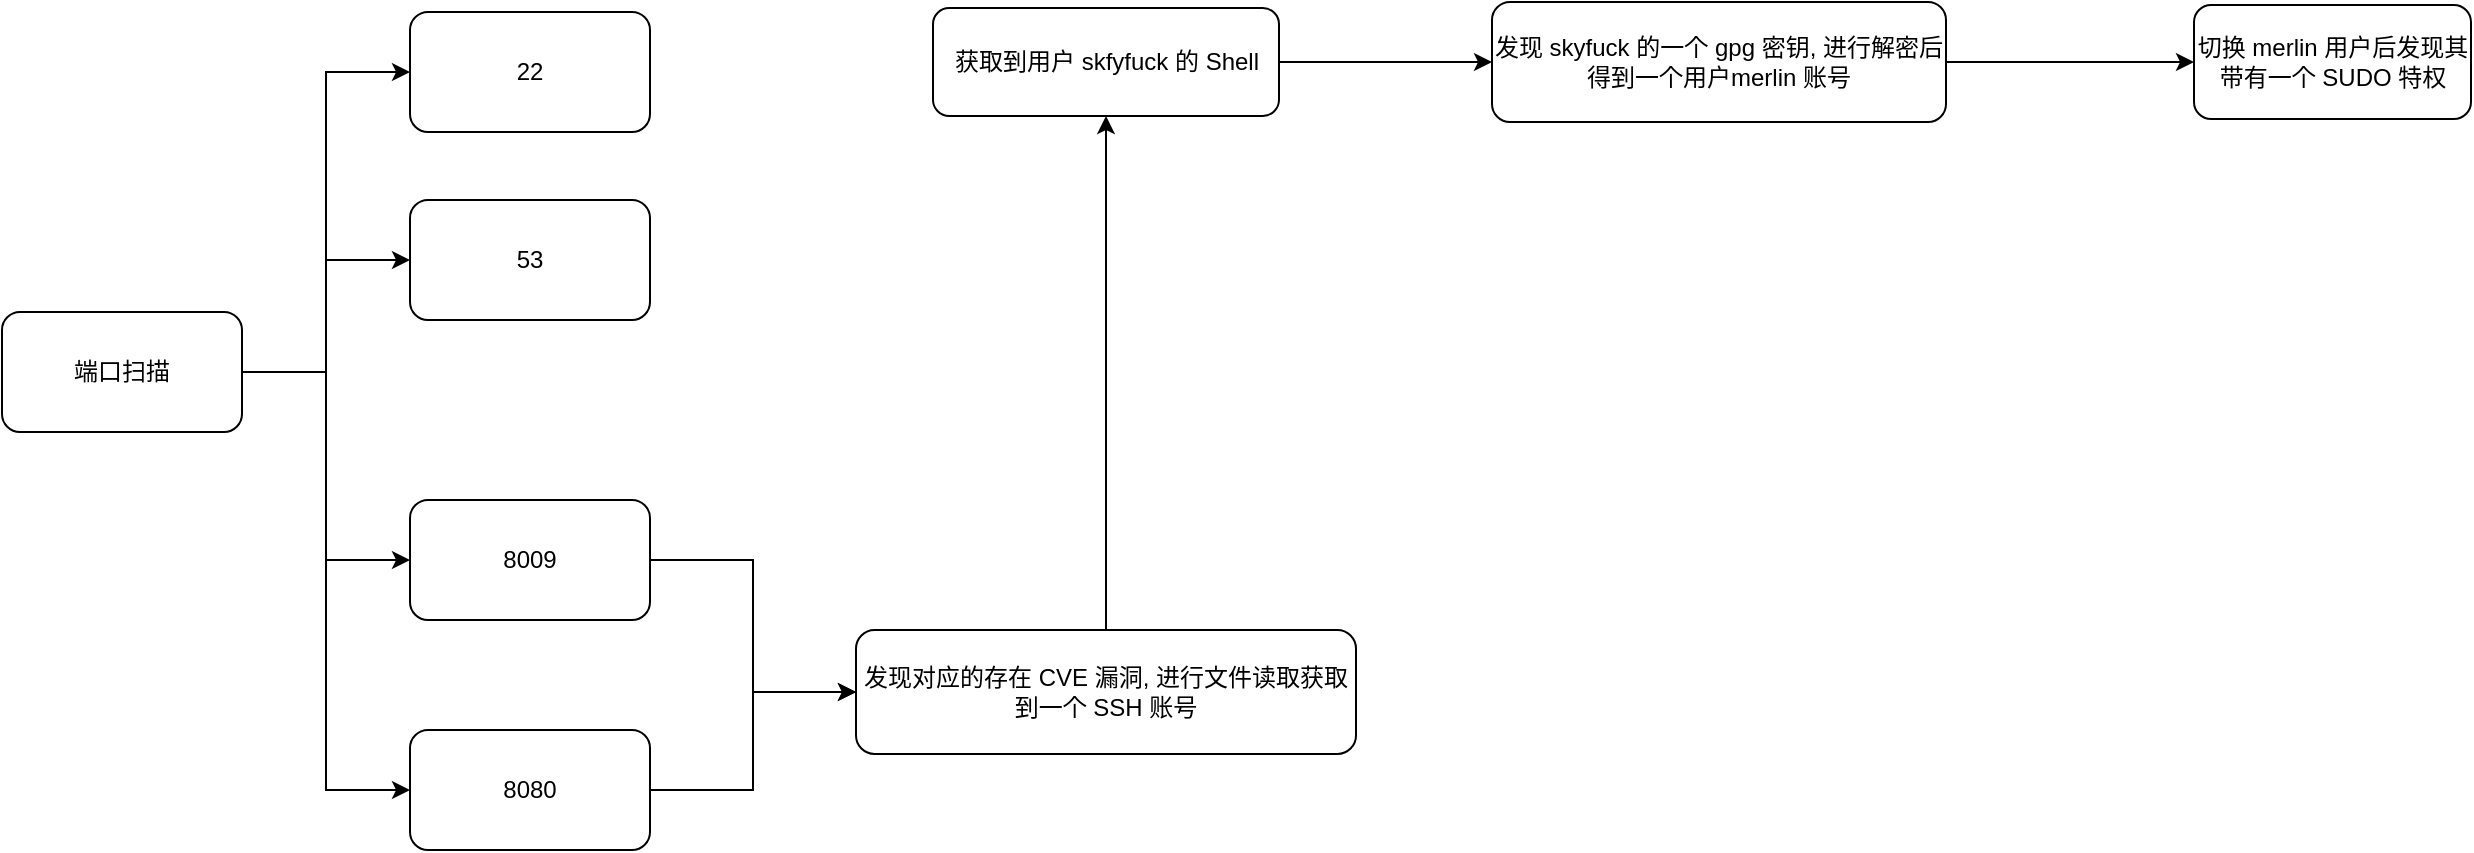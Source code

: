 <mxfile version="22.0.4" type="github">
  <diagram name="第 1 页" id="CreVXN9JBgpyCF2IQ7um">
    <mxGraphModel dx="1050" dy="581" grid="0" gridSize="10" guides="1" tooltips="1" connect="1" arrows="1" fold="1" page="0" pageScale="1" pageWidth="827" pageHeight="1169" math="0" shadow="0">
      <root>
        <mxCell id="0" />
        <mxCell id="1" parent="0" />
        <mxCell id="f4y1EYZnGF_g5wHKRNfO-3" value="" style="edgeStyle=orthogonalEdgeStyle;rounded=0;orthogonalLoop=1;jettySize=auto;html=1;entryX=0;entryY=0.5;entryDx=0;entryDy=0;" edge="1" parent="1" source="f4y1EYZnGF_g5wHKRNfO-1" target="f4y1EYZnGF_g5wHKRNfO-2">
          <mxGeometry relative="1" as="geometry" />
        </mxCell>
        <mxCell id="f4y1EYZnGF_g5wHKRNfO-8" style="edgeStyle=orthogonalEdgeStyle;rounded=0;orthogonalLoop=1;jettySize=auto;html=1;" edge="1" parent="1" source="f4y1EYZnGF_g5wHKRNfO-1" target="f4y1EYZnGF_g5wHKRNfO-4">
          <mxGeometry relative="1" as="geometry" />
        </mxCell>
        <mxCell id="f4y1EYZnGF_g5wHKRNfO-9" style="edgeStyle=orthogonalEdgeStyle;rounded=0;orthogonalLoop=1;jettySize=auto;html=1;entryX=0;entryY=0.5;entryDx=0;entryDy=0;" edge="1" parent="1" source="f4y1EYZnGF_g5wHKRNfO-1" target="f4y1EYZnGF_g5wHKRNfO-6">
          <mxGeometry relative="1" as="geometry" />
        </mxCell>
        <mxCell id="f4y1EYZnGF_g5wHKRNfO-10" style="edgeStyle=orthogonalEdgeStyle;rounded=0;orthogonalLoop=1;jettySize=auto;html=1;entryX=0;entryY=0.5;entryDx=0;entryDy=0;" edge="1" parent="1" source="f4y1EYZnGF_g5wHKRNfO-1" target="f4y1EYZnGF_g5wHKRNfO-7">
          <mxGeometry relative="1" as="geometry" />
        </mxCell>
        <mxCell id="f4y1EYZnGF_g5wHKRNfO-1" value="端口扫描" style="rounded=1;whiteSpace=wrap;html=1;" vertex="1" parent="1">
          <mxGeometry x="68" y="195" width="120" height="60" as="geometry" />
        </mxCell>
        <mxCell id="f4y1EYZnGF_g5wHKRNfO-2" value="22" style="whiteSpace=wrap;html=1;rounded=1;" vertex="1" parent="1">
          <mxGeometry x="272" y="45" width="120" height="60" as="geometry" />
        </mxCell>
        <mxCell id="f4y1EYZnGF_g5wHKRNfO-4" value="53" style="whiteSpace=wrap;html=1;rounded=1;" vertex="1" parent="1">
          <mxGeometry x="272" y="139" width="120" height="60" as="geometry" />
        </mxCell>
        <mxCell id="f4y1EYZnGF_g5wHKRNfO-12" value="" style="edgeStyle=orthogonalEdgeStyle;rounded=0;orthogonalLoop=1;jettySize=auto;html=1;entryX=0;entryY=0.5;entryDx=0;entryDy=0;" edge="1" parent="1" source="f4y1EYZnGF_g5wHKRNfO-6" target="f4y1EYZnGF_g5wHKRNfO-11">
          <mxGeometry relative="1" as="geometry" />
        </mxCell>
        <mxCell id="f4y1EYZnGF_g5wHKRNfO-6" value="8009" style="whiteSpace=wrap;html=1;rounded=1;" vertex="1" parent="1">
          <mxGeometry x="272" y="289" width="120" height="60" as="geometry" />
        </mxCell>
        <mxCell id="f4y1EYZnGF_g5wHKRNfO-13" style="edgeStyle=orthogonalEdgeStyle;rounded=0;orthogonalLoop=1;jettySize=auto;html=1;entryX=0;entryY=0.5;entryDx=0;entryDy=0;" edge="1" parent="1" source="f4y1EYZnGF_g5wHKRNfO-7" target="f4y1EYZnGF_g5wHKRNfO-11">
          <mxGeometry relative="1" as="geometry" />
        </mxCell>
        <mxCell id="f4y1EYZnGF_g5wHKRNfO-7" value="8080" style="whiteSpace=wrap;html=1;rounded=1;" vertex="1" parent="1">
          <mxGeometry x="272" y="404" width="120" height="60" as="geometry" />
        </mxCell>
        <mxCell id="f4y1EYZnGF_g5wHKRNfO-15" value="" style="edgeStyle=orthogonalEdgeStyle;rounded=0;orthogonalLoop=1;jettySize=auto;html=1;" edge="1" parent="1" source="f4y1EYZnGF_g5wHKRNfO-11" target="f4y1EYZnGF_g5wHKRNfO-14">
          <mxGeometry relative="1" as="geometry" />
        </mxCell>
        <mxCell id="f4y1EYZnGF_g5wHKRNfO-11" value="发现对应的存在 CVE 漏洞, 进行文件读取获取到一个 SSH 账号" style="whiteSpace=wrap;html=1;rounded=1;" vertex="1" parent="1">
          <mxGeometry x="495" y="354" width="250" height="62" as="geometry" />
        </mxCell>
        <mxCell id="f4y1EYZnGF_g5wHKRNfO-17" value="" style="edgeStyle=orthogonalEdgeStyle;rounded=0;orthogonalLoop=1;jettySize=auto;html=1;" edge="1" parent="1" source="f4y1EYZnGF_g5wHKRNfO-14" target="f4y1EYZnGF_g5wHKRNfO-16">
          <mxGeometry relative="1" as="geometry" />
        </mxCell>
        <mxCell id="f4y1EYZnGF_g5wHKRNfO-14" value="获取到用户 skfyfuck 的 Shell" style="whiteSpace=wrap;html=1;rounded=1;" vertex="1" parent="1">
          <mxGeometry x="533.5" y="43" width="173" height="54" as="geometry" />
        </mxCell>
        <mxCell id="f4y1EYZnGF_g5wHKRNfO-19" value="" style="edgeStyle=orthogonalEdgeStyle;rounded=0;orthogonalLoop=1;jettySize=auto;html=1;" edge="1" parent="1" source="f4y1EYZnGF_g5wHKRNfO-16" target="f4y1EYZnGF_g5wHKRNfO-18">
          <mxGeometry relative="1" as="geometry" />
        </mxCell>
        <mxCell id="f4y1EYZnGF_g5wHKRNfO-16" value="发现 skyfuck 的一个 gpg 密钥, 进行解密后得到一个用户merlin 账号" style="whiteSpace=wrap;html=1;rounded=1;" vertex="1" parent="1">
          <mxGeometry x="813" y="40" width="227" height="60" as="geometry" />
        </mxCell>
        <mxCell id="f4y1EYZnGF_g5wHKRNfO-18" value="切换 merlin 用户后发现其带有一个 SUDO 特权" style="whiteSpace=wrap;html=1;rounded=1;" vertex="1" parent="1">
          <mxGeometry x="1164" y="41.5" width="138.5" height="57" as="geometry" />
        </mxCell>
      </root>
    </mxGraphModel>
  </diagram>
</mxfile>
